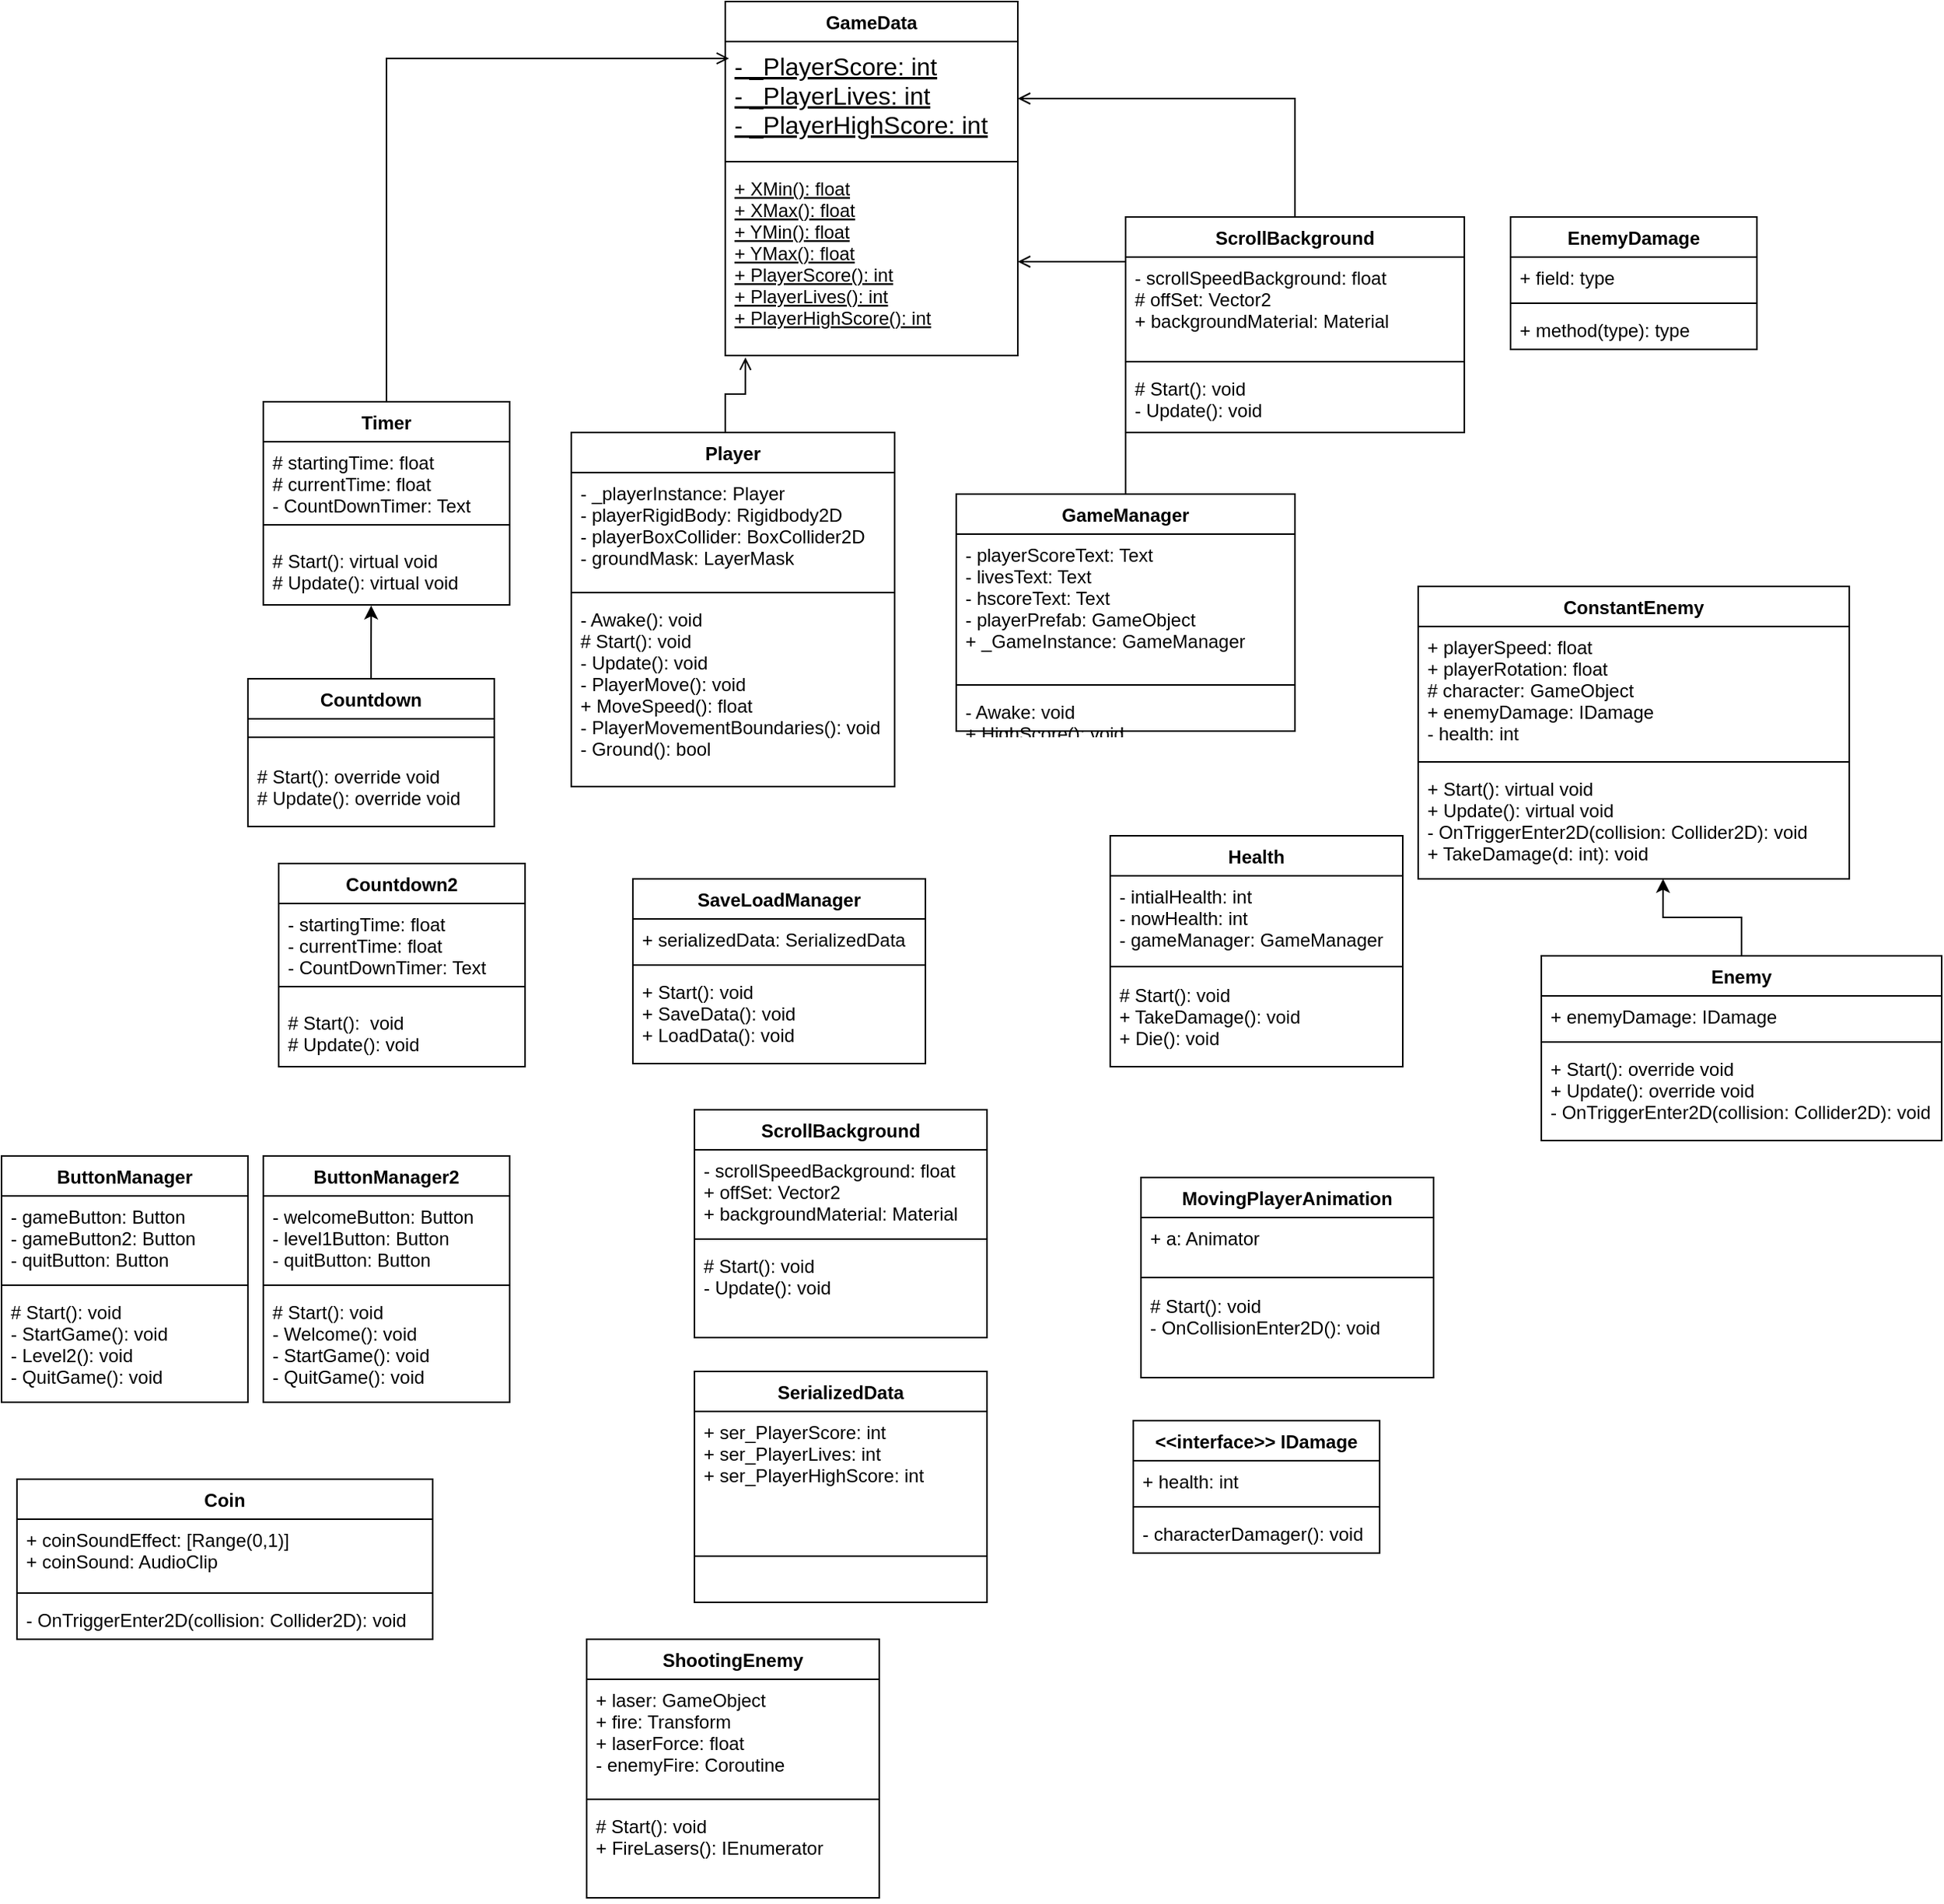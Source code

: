 <mxfile version="16.4.5" type="device"><diagram id="C5RBs43oDa-KdzZeNtuy" name="Page-1"><mxGraphModel dx="1288" dy="1874" grid="1" gridSize="10" guides="1" tooltips="1" connect="1" arrows="1" fold="1" page="1" pageScale="1" pageWidth="827" pageHeight="1169" math="0" shadow="0"><root><mxCell id="WIyWlLk6GJQsqaUBKTNV-0"/><mxCell id="WIyWlLk6GJQsqaUBKTNV-1" parent="WIyWlLk6GJQsqaUBKTNV-0"/><mxCell id="hwKN8RiMKwfr6QKhIiYF-0" value="GameData" style="swimlane;fontStyle=1;align=center;verticalAlign=top;childLayout=stackLayout;horizontal=1;startSize=26;horizontalStack=0;resizeParent=1;resizeParentMax=0;resizeLast=0;collapsible=1;marginBottom=0;" parent="WIyWlLk6GJQsqaUBKTNV-1" vertex="1"><mxGeometry x="210" y="-100" width="190" height="230" as="geometry"/></mxCell><mxCell id="hwKN8RiMKwfr6QKhIiYF-1" value="- _PlayerScore: int&#10;- _PlayerLives: int&#10;- _PlayerHighScore: int" style="text;strokeColor=none;fillColor=none;align=left;verticalAlign=top;spacingLeft=4;spacingRight=4;overflow=hidden;rotatable=0;points=[[0,0.5],[1,0.5]];portConstraint=eastwest;fontStyle=4;fontSize=16;" parent="hwKN8RiMKwfr6QKhIiYF-0" vertex="1"><mxGeometry y="26" width="190" height="74" as="geometry"/></mxCell><mxCell id="hwKN8RiMKwfr6QKhIiYF-2" value="" style="line;strokeWidth=1;fillColor=none;align=left;verticalAlign=middle;spacingTop=-1;spacingLeft=3;spacingRight=3;rotatable=0;labelPosition=right;points=[];portConstraint=eastwest;" parent="hwKN8RiMKwfr6QKhIiYF-0" vertex="1"><mxGeometry y="100" width="190" height="8" as="geometry"/></mxCell><mxCell id="hwKN8RiMKwfr6QKhIiYF-3" value="+ XMin(): float&#10;+ XMax(): float&#10;+ YMin(): float&#10;+ YMax(): float&#10;+ PlayerScore(): int&#10;+ PlayerLives(): int&#10;+ PlayerHighScore(): int" style="text;strokeColor=none;fillColor=none;align=left;verticalAlign=top;spacingLeft=4;spacingRight=4;overflow=hidden;rotatable=0;points=[[0,0.5],[1,0.5]];portConstraint=eastwest;fontStyle=4" parent="hwKN8RiMKwfr6QKhIiYF-0" vertex="1"><mxGeometry y="108" width="190" height="122" as="geometry"/></mxCell><mxCell id="EDHNkRoJA5pB9hkTHfPC-1" style="edgeStyle=orthogonalEdgeStyle;rounded=0;orthogonalLoop=1;jettySize=auto;html=1;endArrow=open;endFill=0;" parent="WIyWlLk6GJQsqaUBKTNV-1" source="hwKN8RiMKwfr6QKhIiYF-4" target="hwKN8RiMKwfr6QKhIiYF-3" edge="1"><mxGeometry relative="1" as="geometry"><mxPoint x="350" y="130" as="targetPoint"/></mxGeometry></mxCell><mxCell id="hwKN8RiMKwfr6QKhIiYF-4" value="GameManager" style="swimlane;fontStyle=1;align=center;verticalAlign=top;childLayout=stackLayout;horizontal=1;startSize=26;horizontalStack=0;resizeParent=1;resizeParentMax=0;resizeLast=0;collapsible=1;marginBottom=0;" parent="WIyWlLk6GJQsqaUBKTNV-1" vertex="1"><mxGeometry x="360" y="220" width="220" height="154" as="geometry"/></mxCell><mxCell id="hwKN8RiMKwfr6QKhIiYF-5" value="- playerScoreText: Text&#10;- livesText: Text&#10;- hscoreText: Text&#10;- playerPrefab: GameObject&#10;+ _GameInstance: GameManager" style="text;strokeColor=none;fillColor=none;align=left;verticalAlign=top;spacingLeft=4;spacingRight=4;overflow=hidden;rotatable=0;points=[[0,0.5],[1,0.5]];portConstraint=eastwest;" parent="hwKN8RiMKwfr6QKhIiYF-4" vertex="1"><mxGeometry y="26" width="220" height="94" as="geometry"/></mxCell><mxCell id="hwKN8RiMKwfr6QKhIiYF-6" value="" style="line;strokeWidth=1;fillColor=none;align=left;verticalAlign=middle;spacingTop=-1;spacingLeft=3;spacingRight=3;rotatable=0;labelPosition=right;points=[];portConstraint=eastwest;" parent="hwKN8RiMKwfr6QKhIiYF-4" vertex="1"><mxGeometry y="120" width="220" height="8" as="geometry"/></mxCell><mxCell id="hwKN8RiMKwfr6QKhIiYF-7" value="- Awake: void&#10;+ HighScore(): void&#10;+ AddScore(): void&#10;+ ReduceHealth(): void&#10;" style="text;strokeColor=none;fillColor=none;align=left;verticalAlign=top;spacingLeft=4;spacingRight=4;overflow=hidden;rotatable=0;points=[[0,0.5],[1,0.5]];portConstraint=eastwest;" parent="hwKN8RiMKwfr6QKhIiYF-4" vertex="1"><mxGeometry y="128" width="220" height="26" as="geometry"/></mxCell><mxCell id="EDHNkRoJA5pB9hkTHfPC-5" style="edgeStyle=orthogonalEdgeStyle;rounded=0;orthogonalLoop=1;jettySize=auto;html=1;entryX=0.069;entryY=1.01;entryDx=0;entryDy=0;entryPerimeter=0;endArrow=open;endFill=0;" parent="WIyWlLk6GJQsqaUBKTNV-1" source="hwKN8RiMKwfr6QKhIiYF-8" target="hwKN8RiMKwfr6QKhIiYF-3" edge="1"><mxGeometry relative="1" as="geometry"><Array as="points"><mxPoint x="210" y="155"/><mxPoint x="223" y="155"/></Array></mxGeometry></mxCell><mxCell id="hwKN8RiMKwfr6QKhIiYF-8" value="Player" style="swimlane;fontStyle=1;align=center;verticalAlign=top;childLayout=stackLayout;horizontal=1;startSize=26;horizontalStack=0;resizeParent=1;resizeParentMax=0;resizeLast=0;collapsible=1;marginBottom=0;" parent="WIyWlLk6GJQsqaUBKTNV-1" vertex="1"><mxGeometry x="110" y="180" width="210" height="230" as="geometry"/></mxCell><mxCell id="hwKN8RiMKwfr6QKhIiYF-9" value="- _playerInstance: Player&#10;- playerRigidBody: Rigidbody2D&#10;- playerBoxCollider: BoxCollider2D&#10;- groundMask: LayerMask" style="text;strokeColor=none;fillColor=none;align=left;verticalAlign=top;spacingLeft=4;spacingRight=4;overflow=hidden;rotatable=0;points=[[0,0.5],[1,0.5]];portConstraint=eastwest;fontStyle=0;fontSize=12;" parent="hwKN8RiMKwfr6QKhIiYF-8" vertex="1"><mxGeometry y="26" width="210" height="74" as="geometry"/></mxCell><mxCell id="hwKN8RiMKwfr6QKhIiYF-10" value="" style="line;strokeWidth=1;fillColor=none;align=left;verticalAlign=middle;spacingTop=-1;spacingLeft=3;spacingRight=3;rotatable=0;labelPosition=right;points=[];portConstraint=eastwest;" parent="hwKN8RiMKwfr6QKhIiYF-8" vertex="1"><mxGeometry y="100" width="210" height="8" as="geometry"/></mxCell><mxCell id="hwKN8RiMKwfr6QKhIiYF-11" value="- Awake(): void&#10;# Start(): void&#10;- Update(): void&#10;- PlayerMove(): void&#10;+ MoveSpeed(): float&#10;- PlayerMovementBoundaries(): void&#10;- Ground(): bool" style="text;strokeColor=none;fillColor=none;align=left;verticalAlign=top;spacingLeft=4;spacingRight=4;overflow=hidden;rotatable=0;points=[[0,0.5],[1,0.5]];portConstraint=eastwest;" parent="hwKN8RiMKwfr6QKhIiYF-8" vertex="1"><mxGeometry y="108" width="210" height="122" as="geometry"/></mxCell><mxCell id="EDHNkRoJA5pB9hkTHfPC-3" style="edgeStyle=orthogonalEdgeStyle;rounded=0;orthogonalLoop=1;jettySize=auto;html=1;entryX=0.438;entryY=1.01;entryDx=0;entryDy=0;entryPerimeter=0;endArrow=classic;endFill=1;" parent="WIyWlLk6GJQsqaUBKTNV-1" source="hwKN8RiMKwfr6QKhIiYF-12" target="hwKN8RiMKwfr6QKhIiYF-23" edge="1"><mxGeometry relative="1" as="geometry"/></mxCell><mxCell id="hwKN8RiMKwfr6QKhIiYF-12" value="Countdown" style="swimlane;fontStyle=1;align=center;verticalAlign=top;childLayout=stackLayout;horizontal=1;startSize=26;horizontalStack=0;resizeParent=1;resizeParentMax=0;resizeLast=0;collapsible=1;marginBottom=0;" parent="WIyWlLk6GJQsqaUBKTNV-1" vertex="1"><mxGeometry x="-100" y="340" width="160" height="96" as="geometry"/></mxCell><mxCell id="hwKN8RiMKwfr6QKhIiYF-14" value="" style="line;strokeWidth=1;fillColor=none;align=left;verticalAlign=middle;spacingTop=-1;spacingLeft=3;spacingRight=3;rotatable=0;labelPosition=right;points=[];portConstraint=eastwest;" parent="hwKN8RiMKwfr6QKhIiYF-12" vertex="1"><mxGeometry y="26" width="160" height="24" as="geometry"/></mxCell><mxCell id="hwKN8RiMKwfr6QKhIiYF-15" value="# Start(): override void&#10;# Update(): override void" style="text;strokeColor=none;fillColor=none;align=left;verticalAlign=top;spacingLeft=4;spacingRight=4;overflow=hidden;rotatable=0;points=[[0,0.5],[1,0.5]];portConstraint=eastwest;" parent="hwKN8RiMKwfr6QKhIiYF-12" vertex="1"><mxGeometry y="50" width="160" height="46" as="geometry"/></mxCell><mxCell id="EDHNkRoJA5pB9hkTHfPC-4" style="edgeStyle=orthogonalEdgeStyle;rounded=0;orthogonalLoop=1;jettySize=auto;html=1;endArrow=open;endFill=0;" parent="WIyWlLk6GJQsqaUBKTNV-1" source="hwKN8RiMKwfr6QKhIiYF-16" target="hwKN8RiMKwfr6QKhIiYF-1" edge="1"><mxGeometry relative="1" as="geometry"/></mxCell><mxCell id="hwKN8RiMKwfr6QKhIiYF-16" value="ScrollBackground" style="swimlane;fontStyle=1;align=center;verticalAlign=top;childLayout=stackLayout;horizontal=1;startSize=26;horizontalStack=0;resizeParent=1;resizeParentMax=0;resizeLast=0;collapsible=1;marginBottom=0;" parent="WIyWlLk6GJQsqaUBKTNV-1" vertex="1"><mxGeometry x="470" y="40" width="220" height="140" as="geometry"/></mxCell><mxCell id="hwKN8RiMKwfr6QKhIiYF-17" value="- scrollSpeedBackground: float&#10;# offSet: Vector2&#10;+ backgroundMaterial: Material" style="text;strokeColor=none;fillColor=none;align=left;verticalAlign=top;spacingLeft=4;spacingRight=4;overflow=hidden;rotatable=0;points=[[0,0.5],[1,0.5]];portConstraint=eastwest;" parent="hwKN8RiMKwfr6QKhIiYF-16" vertex="1"><mxGeometry y="26" width="220" height="64" as="geometry"/></mxCell><mxCell id="hwKN8RiMKwfr6QKhIiYF-18" value="" style="line;strokeWidth=1;fillColor=none;align=left;verticalAlign=middle;spacingTop=-1;spacingLeft=3;spacingRight=3;rotatable=0;labelPosition=right;points=[];portConstraint=eastwest;" parent="hwKN8RiMKwfr6QKhIiYF-16" vertex="1"><mxGeometry y="90" width="220" height="8" as="geometry"/></mxCell><mxCell id="hwKN8RiMKwfr6QKhIiYF-19" value="# Start(): void&#10;- Update(): void" style="text;strokeColor=none;fillColor=none;align=left;verticalAlign=top;spacingLeft=4;spacingRight=4;overflow=hidden;rotatable=0;points=[[0,0.5],[1,0.5]];portConstraint=eastwest;" parent="hwKN8RiMKwfr6QKhIiYF-16" vertex="1"><mxGeometry y="98" width="220" height="42" as="geometry"/></mxCell><mxCell id="EDHNkRoJA5pB9hkTHfPC-2" style="edgeStyle=orthogonalEdgeStyle;rounded=0;orthogonalLoop=1;jettySize=auto;html=1;entryX=0.013;entryY=0.148;entryDx=0;entryDy=0;entryPerimeter=0;endArrow=open;endFill=0;" parent="WIyWlLk6GJQsqaUBKTNV-1" source="hwKN8RiMKwfr6QKhIiYF-20" target="hwKN8RiMKwfr6QKhIiYF-1" edge="1"><mxGeometry relative="1" as="geometry"/></mxCell><mxCell id="hwKN8RiMKwfr6QKhIiYF-20" value="Timer" style="swimlane;fontStyle=1;align=center;verticalAlign=top;childLayout=stackLayout;horizontal=1;startSize=26;horizontalStack=0;resizeParent=1;resizeParentMax=0;resizeLast=0;collapsible=1;marginBottom=0;" parent="WIyWlLk6GJQsqaUBKTNV-1" vertex="1"><mxGeometry x="-90" y="160" width="160" height="132" as="geometry"/></mxCell><mxCell id="hwKN8RiMKwfr6QKhIiYF-21" value="# startingTime: float&#10;# currentTime: float&#10;- CountDownTimer: Text" style="text;strokeColor=none;fillColor=none;align=left;verticalAlign=top;spacingLeft=4;spacingRight=4;overflow=hidden;rotatable=0;points=[[0,0.5],[1,0.5]];portConstraint=eastwest;" parent="hwKN8RiMKwfr6QKhIiYF-20" vertex="1"><mxGeometry y="26" width="160" height="44" as="geometry"/></mxCell><mxCell id="hwKN8RiMKwfr6QKhIiYF-22" value="" style="line;strokeWidth=1;fillColor=none;align=left;verticalAlign=middle;spacingTop=-1;spacingLeft=3;spacingRight=3;rotatable=0;labelPosition=right;points=[];portConstraint=eastwest;" parent="hwKN8RiMKwfr6QKhIiYF-20" vertex="1"><mxGeometry y="70" width="160" height="20" as="geometry"/></mxCell><mxCell id="hwKN8RiMKwfr6QKhIiYF-23" value="# Start(): virtual void&#10;# Update(): virtual void" style="text;strokeColor=none;fillColor=none;align=left;verticalAlign=top;spacingLeft=4;spacingRight=4;overflow=hidden;rotatable=0;points=[[0,0.5],[1,0.5]];portConstraint=eastwest;" parent="hwKN8RiMKwfr6QKhIiYF-20" vertex="1"><mxGeometry y="90" width="160" height="42" as="geometry"/></mxCell><mxCell id="KsqW4zdq2OQzwsrU-Z58-9" style="edgeStyle=orthogonalEdgeStyle;rounded=0;orthogonalLoop=1;jettySize=auto;html=1;entryX=0.568;entryY=1;entryDx=0;entryDy=0;entryPerimeter=0;" parent="WIyWlLk6GJQsqaUBKTNV-1" source="Zcy_NMQHgnnINnQ7FE51-0" target="Zcy_NMQHgnnINnQ7FE51-19" edge="1"><mxGeometry relative="1" as="geometry"/></mxCell><mxCell id="Zcy_NMQHgnnINnQ7FE51-0" value="Enemy" style="swimlane;fontStyle=1;align=center;verticalAlign=top;childLayout=stackLayout;horizontal=1;startSize=26;horizontalStack=0;resizeParent=1;resizeParentMax=0;resizeLast=0;collapsible=1;marginBottom=0;" parent="WIyWlLk6GJQsqaUBKTNV-1" vertex="1"><mxGeometry x="740" y="520" width="260" height="120" as="geometry"/></mxCell><mxCell id="Zcy_NMQHgnnINnQ7FE51-1" value="+ enemyDamage: IDamage" style="text;strokeColor=none;fillColor=none;align=left;verticalAlign=top;spacingLeft=4;spacingRight=4;overflow=hidden;rotatable=0;points=[[0,0.5],[1,0.5]];portConstraint=eastwest;" parent="Zcy_NMQHgnnINnQ7FE51-0" vertex="1"><mxGeometry y="26" width="260" height="26" as="geometry"/></mxCell><mxCell id="Zcy_NMQHgnnINnQ7FE51-2" value="" style="line;strokeWidth=1;fillColor=none;align=left;verticalAlign=middle;spacingTop=-1;spacingLeft=3;spacingRight=3;rotatable=0;labelPosition=right;points=[];portConstraint=eastwest;" parent="Zcy_NMQHgnnINnQ7FE51-0" vertex="1"><mxGeometry y="52" width="260" height="8" as="geometry"/></mxCell><mxCell id="Zcy_NMQHgnnINnQ7FE51-3" value="+ Start(): override void&#10;+ Update(): override void&#10;- OnTriggerEnter2D(collision: Collider2D): void" style="text;strokeColor=none;fillColor=none;align=left;verticalAlign=top;spacingLeft=4;spacingRight=4;overflow=hidden;rotatable=0;points=[[0,0.5],[1,0.5]];portConstraint=eastwest;" parent="Zcy_NMQHgnnINnQ7FE51-0" vertex="1"><mxGeometry y="60" width="260" height="60" as="geometry"/></mxCell><mxCell id="Zcy_NMQHgnnINnQ7FE51-4" value="ButtonManager" style="swimlane;fontStyle=1;align=center;verticalAlign=top;childLayout=stackLayout;horizontal=1;startSize=26;horizontalStack=0;resizeParent=1;resizeParentMax=0;resizeLast=0;collapsible=1;marginBottom=0;" parent="WIyWlLk6GJQsqaUBKTNV-1" vertex="1"><mxGeometry x="-260" y="650" width="160" height="160" as="geometry"/></mxCell><mxCell id="Zcy_NMQHgnnINnQ7FE51-5" value="- gameButton: Button&#10;- gameButton2: Button&#10;- quitButton: Button" style="text;strokeColor=none;fillColor=none;align=left;verticalAlign=top;spacingLeft=4;spacingRight=4;overflow=hidden;rotatable=0;points=[[0,0.5],[1,0.5]];portConstraint=eastwest;" parent="Zcy_NMQHgnnINnQ7FE51-4" vertex="1"><mxGeometry y="26" width="160" height="54" as="geometry"/></mxCell><mxCell id="Zcy_NMQHgnnINnQ7FE51-6" value="" style="line;strokeWidth=1;fillColor=none;align=left;verticalAlign=middle;spacingTop=-1;spacingLeft=3;spacingRight=3;rotatable=0;labelPosition=right;points=[];portConstraint=eastwest;" parent="Zcy_NMQHgnnINnQ7FE51-4" vertex="1"><mxGeometry y="80" width="160" height="8" as="geometry"/></mxCell><mxCell id="Zcy_NMQHgnnINnQ7FE51-7" value="# Start(): void&#10;- StartGame(): void&#10;- Level2(): void&#10;- QuitGame(): void&#10;" style="text;strokeColor=none;fillColor=none;align=left;verticalAlign=top;spacingLeft=4;spacingRight=4;overflow=hidden;rotatable=0;points=[[0,0.5],[1,0.5]];portConstraint=eastwest;" parent="Zcy_NMQHgnnINnQ7FE51-4" vertex="1"><mxGeometry y="88" width="160" height="72" as="geometry"/></mxCell><mxCell id="Zcy_NMQHgnnINnQ7FE51-12" value="Coin" style="swimlane;fontStyle=1;align=center;verticalAlign=top;childLayout=stackLayout;horizontal=1;startSize=26;horizontalStack=0;resizeParent=1;resizeParentMax=0;resizeLast=0;collapsible=1;marginBottom=0;" parent="WIyWlLk6GJQsqaUBKTNV-1" vertex="1"><mxGeometry x="-250" y="860" width="270" height="104" as="geometry"/></mxCell><mxCell id="Zcy_NMQHgnnINnQ7FE51-13" value="+ coinSoundEffect: [Range(0,1)]&#10;+ coinSound: AudioClip" style="text;strokeColor=none;fillColor=none;align=left;verticalAlign=top;spacingLeft=4;spacingRight=4;overflow=hidden;rotatable=0;points=[[0,0.5],[1,0.5]];portConstraint=eastwest;" parent="Zcy_NMQHgnnINnQ7FE51-12" vertex="1"><mxGeometry y="26" width="270" height="44" as="geometry"/></mxCell><mxCell id="Zcy_NMQHgnnINnQ7FE51-14" value="" style="line;strokeWidth=1;fillColor=none;align=left;verticalAlign=middle;spacingTop=-1;spacingLeft=3;spacingRight=3;rotatable=0;labelPosition=right;points=[];portConstraint=eastwest;" parent="Zcy_NMQHgnnINnQ7FE51-12" vertex="1"><mxGeometry y="70" width="270" height="8" as="geometry"/></mxCell><mxCell id="Zcy_NMQHgnnINnQ7FE51-15" value="- OnTriggerEnter2D(collision: Collider2D): void" style="text;strokeColor=none;fillColor=none;align=left;verticalAlign=top;spacingLeft=4;spacingRight=4;overflow=hidden;rotatable=0;points=[[0,0.5],[1,0.5]];portConstraint=eastwest;" parent="Zcy_NMQHgnnINnQ7FE51-12" vertex="1"><mxGeometry y="78" width="270" height="26" as="geometry"/></mxCell><mxCell id="Zcy_NMQHgnnINnQ7FE51-16" value="ConstantEnemy" style="swimlane;fontStyle=1;align=center;verticalAlign=top;childLayout=stackLayout;horizontal=1;startSize=26;horizontalStack=0;resizeParent=1;resizeParentMax=0;resizeLast=0;collapsible=1;marginBottom=0;" parent="WIyWlLk6GJQsqaUBKTNV-1" vertex="1"><mxGeometry x="660" y="280" width="280" height="190" as="geometry"/></mxCell><mxCell id="Zcy_NMQHgnnINnQ7FE51-17" value="+ playerSpeed: float&#10;+ playerRotation: float&#10;# character: GameObject&#10;+ enemyDamage: IDamage&#10;- health: int" style="text;strokeColor=none;fillColor=none;align=left;verticalAlign=top;spacingLeft=4;spacingRight=4;overflow=hidden;rotatable=0;points=[[0,0.5],[1,0.5]];portConstraint=eastwest;" parent="Zcy_NMQHgnnINnQ7FE51-16" vertex="1"><mxGeometry y="26" width="280" height="84" as="geometry"/></mxCell><mxCell id="Zcy_NMQHgnnINnQ7FE51-18" value="" style="line;strokeWidth=1;fillColor=none;align=left;verticalAlign=middle;spacingTop=-1;spacingLeft=3;spacingRight=3;rotatable=0;labelPosition=right;points=[];portConstraint=eastwest;" parent="Zcy_NMQHgnnINnQ7FE51-16" vertex="1"><mxGeometry y="110" width="280" height="8" as="geometry"/></mxCell><mxCell id="Zcy_NMQHgnnINnQ7FE51-19" value="+ Start(): virtual void&#10;+ Update(): virtual void&#10;- OnTriggerEnter2D(collision: Collider2D): void&#10;+ TakeDamage(d: int): void" style="text;strokeColor=none;fillColor=none;align=left;verticalAlign=top;spacingLeft=4;spacingRight=4;overflow=hidden;rotatable=0;points=[[0,0.5],[1,0.5]];portConstraint=eastwest;" parent="Zcy_NMQHgnnINnQ7FE51-16" vertex="1"><mxGeometry y="118" width="280" height="72" as="geometry"/></mxCell><mxCell id="Zcy_NMQHgnnINnQ7FE51-20" value="EnemyDamage" style="swimlane;fontStyle=1;align=center;verticalAlign=top;childLayout=stackLayout;horizontal=1;startSize=26;horizontalStack=0;resizeParent=1;resizeParentMax=0;resizeLast=0;collapsible=1;marginBottom=0;" parent="WIyWlLk6GJQsqaUBKTNV-1" vertex="1"><mxGeometry x="720" y="40" width="160" height="86" as="geometry"/></mxCell><mxCell id="Zcy_NMQHgnnINnQ7FE51-21" value="+ field: type" style="text;strokeColor=none;fillColor=none;align=left;verticalAlign=top;spacingLeft=4;spacingRight=4;overflow=hidden;rotatable=0;points=[[0,0.5],[1,0.5]];portConstraint=eastwest;" parent="Zcy_NMQHgnnINnQ7FE51-20" vertex="1"><mxGeometry y="26" width="160" height="26" as="geometry"/></mxCell><mxCell id="Zcy_NMQHgnnINnQ7FE51-22" value="" style="line;strokeWidth=1;fillColor=none;align=left;verticalAlign=middle;spacingTop=-1;spacingLeft=3;spacingRight=3;rotatable=0;labelPosition=right;points=[];portConstraint=eastwest;" parent="Zcy_NMQHgnnINnQ7FE51-20" vertex="1"><mxGeometry y="52" width="160" height="8" as="geometry"/></mxCell><mxCell id="Zcy_NMQHgnnINnQ7FE51-23" value="+ method(type): type" style="text;strokeColor=none;fillColor=none;align=left;verticalAlign=top;spacingLeft=4;spacingRight=4;overflow=hidden;rotatable=0;points=[[0,0.5],[1,0.5]];portConstraint=eastwest;" parent="Zcy_NMQHgnnINnQ7FE51-20" vertex="1"><mxGeometry y="60" width="160" height="26" as="geometry"/></mxCell><mxCell id="Zcy_NMQHgnnINnQ7FE51-24" value="Health" style="swimlane;fontStyle=1;align=center;verticalAlign=top;childLayout=stackLayout;horizontal=1;startSize=26;horizontalStack=0;resizeParent=1;resizeParentMax=0;resizeLast=0;collapsible=1;marginBottom=0;" parent="WIyWlLk6GJQsqaUBKTNV-1" vertex="1"><mxGeometry x="460" y="442" width="190" height="150" as="geometry"/></mxCell><mxCell id="Zcy_NMQHgnnINnQ7FE51-25" value="- intialHealth: int&#10;- nowHealth: int&#10;- gameManager: GameManager" style="text;strokeColor=none;fillColor=none;align=left;verticalAlign=top;spacingLeft=4;spacingRight=4;overflow=hidden;rotatable=0;points=[[0,0.5],[1,0.5]];portConstraint=eastwest;" parent="Zcy_NMQHgnnINnQ7FE51-24" vertex="1"><mxGeometry y="26" width="190" height="54" as="geometry"/></mxCell><mxCell id="Zcy_NMQHgnnINnQ7FE51-26" value="" style="line;strokeWidth=1;fillColor=none;align=left;verticalAlign=middle;spacingTop=-1;spacingLeft=3;spacingRight=3;rotatable=0;labelPosition=right;points=[];portConstraint=eastwest;" parent="Zcy_NMQHgnnINnQ7FE51-24" vertex="1"><mxGeometry y="80" width="190" height="10" as="geometry"/></mxCell><mxCell id="Zcy_NMQHgnnINnQ7FE51-27" value="# Start(): void&#10;+ TakeDamage(): void&#10;+ Die(): void" style="text;strokeColor=none;fillColor=none;align=left;verticalAlign=top;spacingLeft=4;spacingRight=4;overflow=hidden;rotatable=0;points=[[0,0.5],[1,0.5]];portConstraint=eastwest;" parent="Zcy_NMQHgnnINnQ7FE51-24" vertex="1"><mxGeometry y="90" width="190" height="60" as="geometry"/></mxCell><mxCell id="Zcy_NMQHgnnINnQ7FE51-28" value="ButtonManager2" style="swimlane;fontStyle=1;align=center;verticalAlign=top;childLayout=stackLayout;horizontal=1;startSize=26;horizontalStack=0;resizeParent=1;resizeParentMax=0;resizeLast=0;collapsible=1;marginBottom=0;" parent="WIyWlLk6GJQsqaUBKTNV-1" vertex="1"><mxGeometry x="-90" y="650" width="160" height="160" as="geometry"/></mxCell><mxCell id="Zcy_NMQHgnnINnQ7FE51-29" value="- welcomeButton: Button&#10;- level1Button: Button&#10;- quitButton: Button" style="text;strokeColor=none;fillColor=none;align=left;verticalAlign=top;spacingLeft=4;spacingRight=4;overflow=hidden;rotatable=0;points=[[0,0.5],[1,0.5]];portConstraint=eastwest;" parent="Zcy_NMQHgnnINnQ7FE51-28" vertex="1"><mxGeometry y="26" width="160" height="54" as="geometry"/></mxCell><mxCell id="Zcy_NMQHgnnINnQ7FE51-30" value="" style="line;strokeWidth=1;fillColor=none;align=left;verticalAlign=middle;spacingTop=-1;spacingLeft=3;spacingRight=3;rotatable=0;labelPosition=right;points=[];portConstraint=eastwest;" parent="Zcy_NMQHgnnINnQ7FE51-28" vertex="1"><mxGeometry y="80" width="160" height="8" as="geometry"/></mxCell><mxCell id="Zcy_NMQHgnnINnQ7FE51-31" value="# Start(): void&#10;- Welcome(): void&#10;- StartGame(): void&#10;- QuitGame(): void&#10;" style="text;strokeColor=none;fillColor=none;align=left;verticalAlign=top;spacingLeft=4;spacingRight=4;overflow=hidden;rotatable=0;points=[[0,0.5],[1,0.5]];portConstraint=eastwest;" parent="Zcy_NMQHgnnINnQ7FE51-28" vertex="1"><mxGeometry y="88" width="160" height="72" as="geometry"/></mxCell><mxCell id="KsqW4zdq2OQzwsrU-Z58-5" value="Countdown2" style="swimlane;fontStyle=1;align=center;verticalAlign=top;childLayout=stackLayout;horizontal=1;startSize=26;horizontalStack=0;resizeParent=1;resizeParentMax=0;resizeLast=0;collapsible=1;marginBottom=0;" parent="WIyWlLk6GJQsqaUBKTNV-1" vertex="1"><mxGeometry x="-80" y="460" width="160" height="132" as="geometry"/></mxCell><mxCell id="KsqW4zdq2OQzwsrU-Z58-6" value="- startingTime: float&#10;- currentTime: float&#10;- CountDownTimer: Text" style="text;strokeColor=none;fillColor=none;align=left;verticalAlign=top;spacingLeft=4;spacingRight=4;overflow=hidden;rotatable=0;points=[[0,0.5],[1,0.5]];portConstraint=eastwest;" parent="KsqW4zdq2OQzwsrU-Z58-5" vertex="1"><mxGeometry y="26" width="160" height="44" as="geometry"/></mxCell><mxCell id="KsqW4zdq2OQzwsrU-Z58-7" value="" style="line;strokeWidth=1;fillColor=none;align=left;verticalAlign=middle;spacingTop=-1;spacingLeft=3;spacingRight=3;rotatable=0;labelPosition=right;points=[];portConstraint=eastwest;" parent="KsqW4zdq2OQzwsrU-Z58-5" vertex="1"><mxGeometry y="70" width="160" height="20" as="geometry"/></mxCell><mxCell id="KsqW4zdq2OQzwsrU-Z58-8" value="# Start():  void&#10;# Update(): void" style="text;strokeColor=none;fillColor=none;align=left;verticalAlign=top;spacingLeft=4;spacingRight=4;overflow=hidden;rotatable=0;points=[[0,0.5],[1,0.5]];portConstraint=eastwest;" parent="KsqW4zdq2OQzwsrU-Z58-5" vertex="1"><mxGeometry y="90" width="160" height="42" as="geometry"/></mxCell><mxCell id="KsqW4zdq2OQzwsrU-Z58-12" value="MovingPlayerAnimation" style="swimlane;fontStyle=1;align=center;verticalAlign=top;childLayout=stackLayout;horizontal=1;startSize=26;horizontalStack=0;resizeParent=1;resizeParentMax=0;resizeLast=0;collapsible=1;marginBottom=0;" parent="WIyWlLk6GJQsqaUBKTNV-1" vertex="1"><mxGeometry x="480" y="664" width="190" height="130" as="geometry"/></mxCell><mxCell id="KsqW4zdq2OQzwsrU-Z58-13" value="+ a: Animator" style="text;strokeColor=none;fillColor=none;align=left;verticalAlign=top;spacingLeft=4;spacingRight=4;overflow=hidden;rotatable=0;points=[[0,0.5],[1,0.5]];portConstraint=eastwest;" parent="KsqW4zdq2OQzwsrU-Z58-12" vertex="1"><mxGeometry y="26" width="190" height="34" as="geometry"/></mxCell><mxCell id="KsqW4zdq2OQzwsrU-Z58-14" value="" style="line;strokeWidth=1;fillColor=none;align=left;verticalAlign=middle;spacingTop=-1;spacingLeft=3;spacingRight=3;rotatable=0;labelPosition=right;points=[];portConstraint=eastwest;" parent="KsqW4zdq2OQzwsrU-Z58-12" vertex="1"><mxGeometry y="60" width="190" height="10" as="geometry"/></mxCell><mxCell id="KsqW4zdq2OQzwsrU-Z58-15" value="# Start(): void&#10;- OnCollisionEnter2D(): void" style="text;strokeColor=none;fillColor=none;align=left;verticalAlign=top;spacingLeft=4;spacingRight=4;overflow=hidden;rotatable=0;points=[[0,0.5],[1,0.5]];portConstraint=eastwest;" parent="KsqW4zdq2OQzwsrU-Z58-12" vertex="1"><mxGeometry y="70" width="190" height="60" as="geometry"/></mxCell><mxCell id="U48uFoZE9g7_IAf5W0yu-0" value="SaveLoadManager" style="swimlane;fontStyle=1;align=center;verticalAlign=top;childLayout=stackLayout;horizontal=1;startSize=26;horizontalStack=0;resizeParent=1;resizeParentMax=0;resizeLast=0;collapsible=1;marginBottom=0;" parent="WIyWlLk6GJQsqaUBKTNV-1" vertex="1"><mxGeometry x="150" y="470" width="190" height="120" as="geometry"/></mxCell><mxCell id="U48uFoZE9g7_IAf5W0yu-1" value="+ serializedData: SerializedData" style="text;strokeColor=none;fillColor=none;align=left;verticalAlign=top;spacingLeft=4;spacingRight=4;overflow=hidden;rotatable=0;points=[[0,0.5],[1,0.5]];portConstraint=eastwest;" parent="U48uFoZE9g7_IAf5W0yu-0" vertex="1"><mxGeometry y="26" width="190" height="26" as="geometry"/></mxCell><mxCell id="U48uFoZE9g7_IAf5W0yu-2" value="" style="line;strokeWidth=1;fillColor=none;align=left;verticalAlign=middle;spacingTop=-1;spacingLeft=3;spacingRight=3;rotatable=0;labelPosition=right;points=[];portConstraint=eastwest;" parent="U48uFoZE9g7_IAf5W0yu-0" vertex="1"><mxGeometry y="52" width="190" height="8" as="geometry"/></mxCell><mxCell id="U48uFoZE9g7_IAf5W0yu-3" value="+ Start(): void&#10;+ SaveData(): void&#10;+ LoadData(): void" style="text;strokeColor=none;fillColor=none;align=left;verticalAlign=top;spacingLeft=4;spacingRight=4;overflow=hidden;rotatable=0;points=[[0,0.5],[1,0.5]];portConstraint=eastwest;" parent="U48uFoZE9g7_IAf5W0yu-0" vertex="1"><mxGeometry y="60" width="190" height="60" as="geometry"/></mxCell><mxCell id="U48uFoZE9g7_IAf5W0yu-4" value="ScrollBackground" style="swimlane;fontStyle=1;align=center;verticalAlign=top;childLayout=stackLayout;horizontal=1;startSize=26;horizontalStack=0;resizeParent=1;resizeParentMax=0;resizeLast=0;collapsible=1;marginBottom=0;" parent="WIyWlLk6GJQsqaUBKTNV-1" vertex="1"><mxGeometry x="190" y="620" width="190" height="148" as="geometry"/></mxCell><mxCell id="U48uFoZE9g7_IAf5W0yu-5" value="- scrollSpeedBackground: float&#10;+ offSet: Vector2&#10;+ backgroundMaterial: Material" style="text;strokeColor=none;fillColor=none;align=left;verticalAlign=top;spacingLeft=4;spacingRight=4;overflow=hidden;rotatable=0;points=[[0,0.5],[1,0.5]];portConstraint=eastwest;" parent="U48uFoZE9g7_IAf5W0yu-4" vertex="1"><mxGeometry y="26" width="190" height="54" as="geometry"/></mxCell><mxCell id="U48uFoZE9g7_IAf5W0yu-6" value="" style="line;strokeWidth=1;fillColor=none;align=left;verticalAlign=middle;spacingTop=-1;spacingLeft=3;spacingRight=3;rotatable=0;labelPosition=right;points=[];portConstraint=eastwest;" parent="U48uFoZE9g7_IAf5W0yu-4" vertex="1"><mxGeometry y="80" width="190" height="8" as="geometry"/></mxCell><mxCell id="U48uFoZE9g7_IAf5W0yu-7" value="# Start(): void&#10;- Update(): void" style="text;strokeColor=none;fillColor=none;align=left;verticalAlign=top;spacingLeft=4;spacingRight=4;overflow=hidden;rotatable=0;points=[[0,0.5],[1,0.5]];portConstraint=eastwest;" parent="U48uFoZE9g7_IAf5W0yu-4" vertex="1"><mxGeometry y="88" width="190" height="60" as="geometry"/></mxCell><mxCell id="U48uFoZE9g7_IAf5W0yu-8" value="SerializedData" style="swimlane;fontStyle=1;align=center;verticalAlign=top;childLayout=stackLayout;horizontal=1;startSize=26;horizontalStack=0;resizeParent=1;resizeParentMax=0;resizeLast=0;collapsible=1;marginBottom=0;" parent="WIyWlLk6GJQsqaUBKTNV-1" vertex="1"><mxGeometry x="190" y="790" width="190" height="150" as="geometry"/></mxCell><mxCell id="U48uFoZE9g7_IAf5W0yu-9" value="+ ser_PlayerScore: int&#10;+ ser_PlayerLives: int&#10;+ ser_PlayerHighScore: int" style="text;strokeColor=none;fillColor=none;align=left;verticalAlign=top;spacingLeft=4;spacingRight=4;overflow=hidden;rotatable=0;points=[[0,0.5],[1,0.5]];portConstraint=eastwest;" parent="U48uFoZE9g7_IAf5W0yu-8" vertex="1"><mxGeometry y="26" width="190" height="64" as="geometry"/></mxCell><mxCell id="U48uFoZE9g7_IAf5W0yu-10" value="" style="line;strokeWidth=1;fillColor=none;align=left;verticalAlign=middle;spacingTop=-1;spacingLeft=3;spacingRight=3;rotatable=0;labelPosition=right;points=[];portConstraint=eastwest;" parent="U48uFoZE9g7_IAf5W0yu-8" vertex="1"><mxGeometry y="90" width="190" height="60" as="geometry"/></mxCell><mxCell id="U48uFoZE9g7_IAf5W0yu-12" value="ShootingEnemy" style="swimlane;fontStyle=1;align=center;verticalAlign=top;childLayout=stackLayout;horizontal=1;startSize=26;horizontalStack=0;resizeParent=1;resizeParentMax=0;resizeLast=0;collapsible=1;marginBottom=0;" parent="WIyWlLk6GJQsqaUBKTNV-1" vertex="1"><mxGeometry x="120" y="964" width="190" height="168" as="geometry"/></mxCell><mxCell id="U48uFoZE9g7_IAf5W0yu-13" value="+ laser: GameObject&#10;+ fire: Transform&#10;+ laserForce: float&#10;- enemyFire: Coroutine" style="text;strokeColor=none;fillColor=none;align=left;verticalAlign=top;spacingLeft=4;spacingRight=4;overflow=hidden;rotatable=0;points=[[0,0.5],[1,0.5]];portConstraint=eastwest;" parent="U48uFoZE9g7_IAf5W0yu-12" vertex="1"><mxGeometry y="26" width="190" height="74" as="geometry"/></mxCell><mxCell id="U48uFoZE9g7_IAf5W0yu-14" value="" style="line;strokeWidth=1;fillColor=none;align=left;verticalAlign=middle;spacingTop=-1;spacingLeft=3;spacingRight=3;rotatable=0;labelPosition=right;points=[];portConstraint=eastwest;" parent="U48uFoZE9g7_IAf5W0yu-12" vertex="1"><mxGeometry y="100" width="190" height="8" as="geometry"/></mxCell><mxCell id="U48uFoZE9g7_IAf5W0yu-15" value="# Start(): void&#10;+ FireLasers(): IEnumerator" style="text;strokeColor=none;fillColor=none;align=left;verticalAlign=top;spacingLeft=4;spacingRight=4;overflow=hidden;rotatable=0;points=[[0,0.5],[1,0.5]];portConstraint=eastwest;" parent="U48uFoZE9g7_IAf5W0yu-12" vertex="1"><mxGeometry y="108" width="190" height="60" as="geometry"/></mxCell><mxCell id="bhRbEgm9VhyJkF8P5uti-0" value="&lt;&lt;interface&gt;&gt; IDamage" style="swimlane;fontStyle=1;align=center;verticalAlign=top;childLayout=stackLayout;horizontal=1;startSize=26;horizontalStack=0;resizeParent=1;resizeParentMax=0;resizeLast=0;collapsible=1;marginBottom=0;" vertex="1" parent="WIyWlLk6GJQsqaUBKTNV-1"><mxGeometry x="475" y="822" width="160" height="86" as="geometry"/></mxCell><mxCell id="bhRbEgm9VhyJkF8P5uti-1" value="+ health: int" style="text;strokeColor=none;fillColor=none;align=left;verticalAlign=top;spacingLeft=4;spacingRight=4;overflow=hidden;rotatable=0;points=[[0,0.5],[1,0.5]];portConstraint=eastwest;" vertex="1" parent="bhRbEgm9VhyJkF8P5uti-0"><mxGeometry y="26" width="160" height="26" as="geometry"/></mxCell><mxCell id="bhRbEgm9VhyJkF8P5uti-2" value="" style="line;strokeWidth=1;fillColor=none;align=left;verticalAlign=middle;spacingTop=-1;spacingLeft=3;spacingRight=3;rotatable=0;labelPosition=right;points=[];portConstraint=eastwest;" vertex="1" parent="bhRbEgm9VhyJkF8P5uti-0"><mxGeometry y="52" width="160" height="8" as="geometry"/></mxCell><mxCell id="bhRbEgm9VhyJkF8P5uti-3" value="- characterDamager(): void" style="text;strokeColor=none;fillColor=none;align=left;verticalAlign=top;spacingLeft=4;spacingRight=4;overflow=hidden;rotatable=0;points=[[0,0.5],[1,0.5]];portConstraint=eastwest;" vertex="1" parent="bhRbEgm9VhyJkF8P5uti-0"><mxGeometry y="60" width="160" height="26" as="geometry"/></mxCell></root></mxGraphModel></diagram></mxfile>